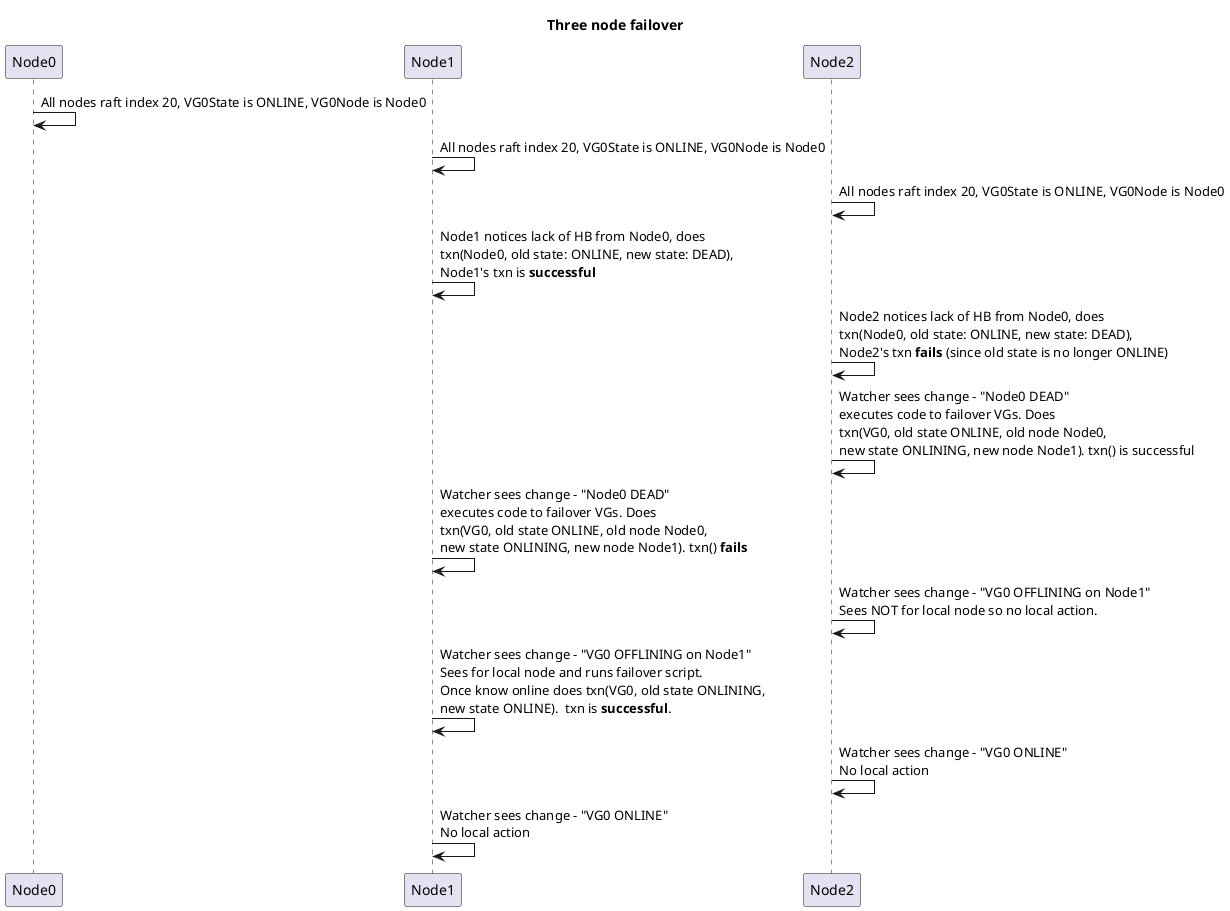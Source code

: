 @startuml

title
Three node failover
end title

participant Node0
participant Node1
participant Node2

Node0 -> Node0 : All nodes raft index 20, VG0State is ONLINE, VG0Node is Node0
Node1 -> Node1 : All nodes raft index 20, VG0State is ONLINE, VG0Node is Node0
Node2 -> Node2 : All nodes raft index 20, VG0State is ONLINE, VG0Node is Node0

Node1 -> Node1 : Node1 notices lack of HB from Node0, does\ntxn(Node0, old state: ONLINE, new state: DEAD),\nNode1's txn is <b>successful</b>
Node2 -> Node2 : Node2 notices lack of HB from Node0, does\ntxn(Node0, old state: ONLINE, new state: DEAD),\nNode2's txn <b>fails</b> (since old state is no longer ONLINE)
    
Node2 -> Node2 : Watcher sees change - "Node0 DEAD"\nexecutes code to failover VGs. Does\ntxn(VG0, old state ONLINE, old node Node0,\nnew state ONLINING, new node Node1). txn() is successful
Node1 -> Node1 : Watcher sees change - "Node0 DEAD"\nexecutes code to failover VGs. Does\ntxn(VG0, old state ONLINE, old node Node0,\nnew state ONLINING, new node Node1). txn() <b>fails</b>
    
Node2 -> Node2 : Watcher sees change - "VG0 OFFLINING on Node1"\nSees NOT for local node so no local action.
Node1 -> Node1 : Watcher sees change - "VG0 OFFLINING on Node1"\nSees for local node and runs failover script.\nOnce know online does txn(VG0, old state ONLINING,\nnew state ONLINE).  txn is <b>successful</b>.
    
Node2 -> Node2 : Watcher sees change - "VG0 ONLINE"\nNo local action
Node1 -> Node1 : Watcher sees change - "VG0 ONLINE"\nNo local action

@enduml
